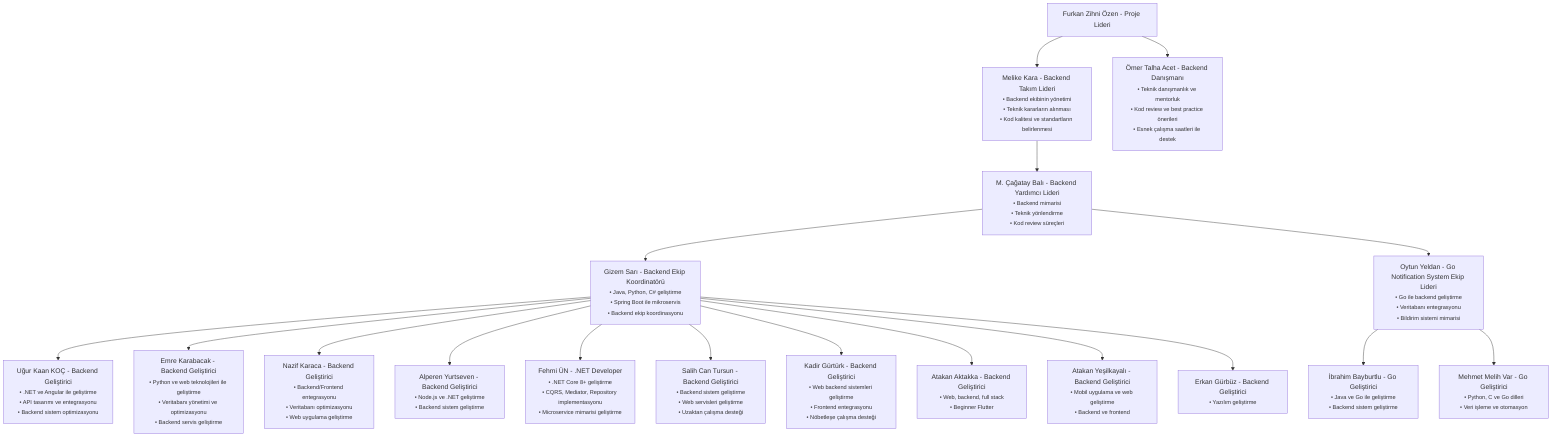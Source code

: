 graph TD
    ProjeLideri["Furkan Zihni Özen - Proje Lideri"]
    
    BackendLideri["Melike Kara - Backend Takım Lideri<br/><small>• Backend ekibinin yönetimi<br/>• Teknik kararların alınması<br/>• Kod kalitesi ve standartların belirlenmesi</small>"]
    
    BackendYardimciLideri["M. Çağatay Balı - Backend Yardımcı Lideri<br/><small>• Backend mimarisi<br/>• Teknik yönlendirme<br/>• Kod review süreçleri</small>"]
    
    BackendDanismani["Ömer Talha Acet - Backend Danışmanı<br/><small>• Teknik danışmanlık ve mentorluk<br/>• Kod review ve best practice önerileri<br/>• Esnek çalışma saatleri ile destek</small>"]
    
    BackendEkipKoordinatoru["Gizem Sarı - Backend Ekip Koordinatörü<br/><small>• Java, Python, C# geliştirme<br/>• Spring Boot ile mikroservis<br/>• Backend ekip koordinasyonu</small>"]
    
    GoEkipLideri["Oytun Yeldan - Go Notification System Ekip Lideri<br/><small>• Go ile backend geliştirme<br/>• Veritabanı entegrasyonu<br/>• Bildirim sistemi mimarisi</small>"]
    
    GoGelistirici1["İbrahim Bayburtlu - Go Geliştirici<br/><small>• Java ve Go ile geliştirme<br/>• Backend sistem geliştirme</small>"]
    
    GoGelistirici2["Mehmet Melih Var - Go Geliştirici<br/><small>• Python, C ve Go dilleri<br/>• Veri işleme ve otomasyon</small>"]
    
    BackendGelistirici1["Uğur Kaan KOÇ - Backend Geliştirici<br/><small>• .NET ve Angular ile geliştirme<br/>• API tasarımı ve entegrasyonu<br/>• Backend sistem optimizasyonu</small>"]
    
    BackendGelistirici2["Emre Karabacak - Backend Geliştirici<br/><small>• Python ve web teknolojileri ile geliştirme<br/>• Veritabanı yönetimi ve optimizasyonu<br/>• Backend servis geliştirme</small>"]
    
    BackendGelistirici3["Nazif Karaca - Backend Geliştirici<br/><small>• Backend/Frontend entegrasyonu<br/>• Veritabanı optimizasyonu<br/>• Web uygulama geliştirme</small>"]
    
    BackendGelistirici4["Alperen Yurtseven - Backend Geliştirici<br/><small>• Node.js ve .NET geliştirme<br/>• Backend sistem geliştirme</small>"]
    
    BackendGelistirici5["Fehmi ÜN - .NET Developer<br/><small>• .NET Core 8+ geliştirme<br/>• CQRS, Mediator, Repository implementasyonu<br/>• Microservice mimarisi geliştirme</small>"]
    
    BackendGelistirici6["Salih Can Tursun - Backend Geliştirici<br/><small>• Backend sistem geliştirme<br/>• Web servisleri geliştirme<br/>• Uzaktan çalışma desteği</small>"]
    
    BackendGelistirici7["Kadir Gürtürk - Backend Geliştirici<br/><small>• Web backend sistemleri geliştirme<br/>• Frontend entegrasyonu<br/>• Nöbetleşe çalışma desteği</small>"]
    
    BackendGelistirici10["Atakan Aktakka - Backend Geliştirici<br/><small>• Web, backend, full stack<br/>• Beginner Flutter</small>"]
    
    BackendGelistirici11["Atakan Yeşilkayalı - Backend Geliştirici<br/><small>• Mobil uygulama ve web geliştirme<br/>• Backend ve frontend</small>"]
    
    BackendGelistirici12["Erkan Gürbüz - Backend Geliştirici<br/><small>• Yazılım geliştirme</small>"]
    
    ProjeLideri --> BackendLideri
    ProjeLideri --> BackendDanismani
    BackendLideri --> BackendYardimciLideri
    BackendYardimciLideri --> BackendEkipKoordinatoru
    BackendYardimciLideri --> GoEkipLideri
    
    GoEkipLideri --> GoGelistirici1
    GoEkipLideri --> GoGelistirici2
    
    BackendEkipKoordinatoru --> BackendGelistirici1
    BackendEkipKoordinatoru --> BackendGelistirici2
    BackendEkipKoordinatoru --> BackendGelistirici3
    BackendEkipKoordinatoru --> BackendGelistirici4
    BackendEkipKoordinatoru --> BackendGelistirici5
    BackendEkipKoordinatoru --> BackendGelistirici6
    BackendEkipKoordinatoru --> BackendGelistirici7
    BackendEkipKoordinatoru --> BackendGelistirici10
    BackendEkipKoordinatoru --> BackendGelistirici11
    BackendEkipKoordinatoru --> BackendGelistirici12